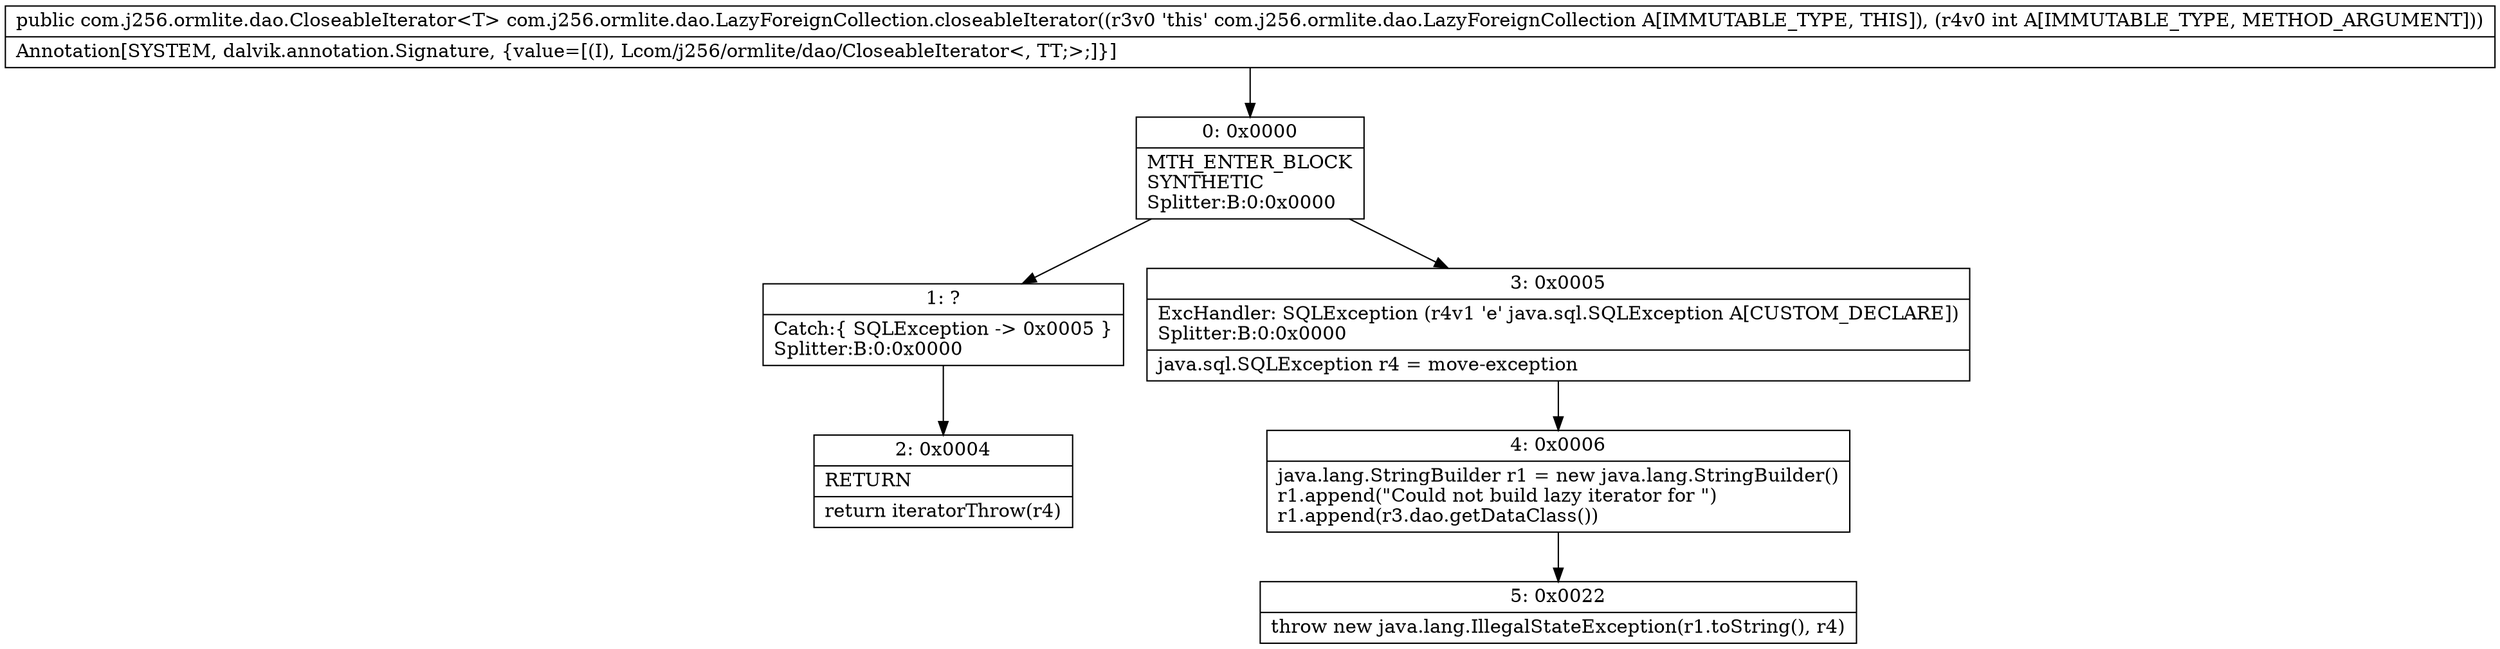 digraph "CFG forcom.j256.ormlite.dao.LazyForeignCollection.closeableIterator(I)Lcom\/j256\/ormlite\/dao\/CloseableIterator;" {
Node_0 [shape=record,label="{0\:\ 0x0000|MTH_ENTER_BLOCK\lSYNTHETIC\lSplitter:B:0:0x0000\l}"];
Node_1 [shape=record,label="{1\:\ ?|Catch:\{ SQLException \-\> 0x0005 \}\lSplitter:B:0:0x0000\l}"];
Node_2 [shape=record,label="{2\:\ 0x0004|RETURN\l|return iteratorThrow(r4)\l}"];
Node_3 [shape=record,label="{3\:\ 0x0005|ExcHandler: SQLException (r4v1 'e' java.sql.SQLException A[CUSTOM_DECLARE])\lSplitter:B:0:0x0000\l|java.sql.SQLException r4 = move\-exception\l}"];
Node_4 [shape=record,label="{4\:\ 0x0006|java.lang.StringBuilder r1 = new java.lang.StringBuilder()\lr1.append(\"Could not build lazy iterator for \")\lr1.append(r3.dao.getDataClass())\l}"];
Node_5 [shape=record,label="{5\:\ 0x0022|throw new java.lang.IllegalStateException(r1.toString(), r4)\l}"];
MethodNode[shape=record,label="{public com.j256.ormlite.dao.CloseableIterator\<T\> com.j256.ormlite.dao.LazyForeignCollection.closeableIterator((r3v0 'this' com.j256.ormlite.dao.LazyForeignCollection A[IMMUTABLE_TYPE, THIS]), (r4v0 int A[IMMUTABLE_TYPE, METHOD_ARGUMENT]))  | Annotation[SYSTEM, dalvik.annotation.Signature, \{value=[(I), Lcom\/j256\/ormlite\/dao\/CloseableIterator\<, TT;\>;]\}]\l}"];
MethodNode -> Node_0;
Node_0 -> Node_1;
Node_0 -> Node_3;
Node_1 -> Node_2;
Node_3 -> Node_4;
Node_4 -> Node_5;
}

